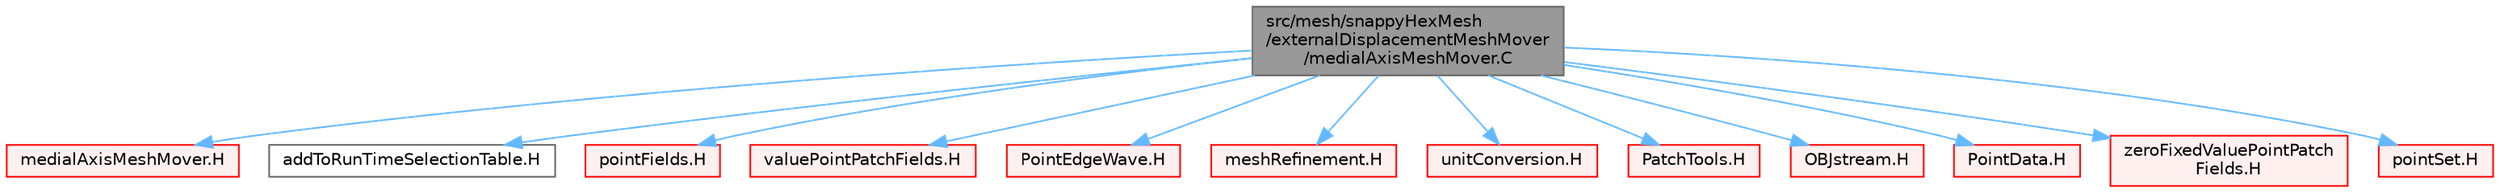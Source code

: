 digraph "src/mesh/snappyHexMesh/externalDisplacementMeshMover/medialAxisMeshMover.C"
{
 // LATEX_PDF_SIZE
  bgcolor="transparent";
  edge [fontname=Helvetica,fontsize=10,labelfontname=Helvetica,labelfontsize=10];
  node [fontname=Helvetica,fontsize=10,shape=box,height=0.2,width=0.4];
  Node1 [id="Node000001",label="src/mesh/snappyHexMesh\l/externalDisplacementMeshMover\l/medialAxisMeshMover.C",height=0.2,width=0.4,color="gray40", fillcolor="grey60", style="filled", fontcolor="black",tooltip=" "];
  Node1 -> Node2 [id="edge1_Node000001_Node000002",color="steelblue1",style="solid",tooltip=" "];
  Node2 [id="Node000002",label="medialAxisMeshMover.H",height=0.2,width=0.4,color="red", fillcolor="#FFF0F0", style="filled",URL="$medialAxisMeshMover_8H.html",tooltip=" "];
  Node1 -> Node380 [id="edge2_Node000001_Node000380",color="steelblue1",style="solid",tooltip=" "];
  Node380 [id="Node000380",label="addToRunTimeSelectionTable.H",height=0.2,width=0.4,color="grey40", fillcolor="white", style="filled",URL="$addToRunTimeSelectionTable_8H.html",tooltip="Macros for easy insertion into run-time selection tables."];
  Node1 -> Node4 [id="edge3_Node000001_Node000004",color="steelblue1",style="solid",tooltip=" "];
  Node4 [id="Node000004",label="pointFields.H",height=0.2,width=0.4,color="red", fillcolor="#FFF0F0", style="filled",URL="$pointFields_8H.html",tooltip=" "];
  Node1 -> Node381 [id="edge4_Node000001_Node000381",color="steelblue1",style="solid",tooltip=" "];
  Node381 [id="Node000381",label="valuePointPatchFields.H",height=0.2,width=0.4,color="red", fillcolor="#FFF0F0", style="filled",URL="$valuePointPatchFields_8H.html",tooltip=" "];
  Node1 -> Node383 [id="edge5_Node000001_Node000383",color="steelblue1",style="solid",tooltip=" "];
  Node383 [id="Node000383",label="PointEdgeWave.H",height=0.2,width=0.4,color="red", fillcolor="#FFF0F0", style="filled",URL="$PointEdgeWave_8H.html",tooltip=" "];
  Node1 -> Node353 [id="edge6_Node000001_Node000353",color="steelblue1",style="solid",tooltip=" "];
  Node353 [id="Node000353",label="meshRefinement.H",height=0.2,width=0.4,color="red", fillcolor="#FFF0F0", style="filled",URL="$meshRefinement_8H.html",tooltip=" "];
  Node1 -> Node385 [id="edge7_Node000001_Node000385",color="steelblue1",style="solid",tooltip=" "];
  Node385 [id="Node000385",label="unitConversion.H",height=0.2,width=0.4,color="red", fillcolor="#FFF0F0", style="filled",URL="$unitConversion_8H.html",tooltip="Unit conversion functions."];
  Node1 -> Node387 [id="edge8_Node000001_Node000387",color="steelblue1",style="solid",tooltip=" "];
  Node387 [id="Node000387",label="PatchTools.H",height=0.2,width=0.4,color="red", fillcolor="#FFF0F0", style="filled",URL="$PatchTools_8H.html",tooltip=" "];
  Node1 -> Node392 [id="edge9_Node000001_Node000392",color="steelblue1",style="solid",tooltip=" "];
  Node392 [id="Node000392",label="OBJstream.H",height=0.2,width=0.4,color="red", fillcolor="#FFF0F0", style="filled",URL="$OBJstream_8H.html",tooltip=" "];
  Node1 -> Node407 [id="edge10_Node000001_Node000407",color="steelblue1",style="solid",tooltip=" "];
  Node407 [id="Node000407",label="PointData.H",height=0.2,width=0.4,color="red", fillcolor="#FFF0F0", style="filled",URL="$PointData_8H.html",tooltip=" "];
  Node1 -> Node412 [id="edge11_Node000001_Node000412",color="steelblue1",style="solid",tooltip=" "];
  Node412 [id="Node000412",label="zeroFixedValuePointPatch\lFields.H",height=0.2,width=0.4,color="red", fillcolor="#FFF0F0", style="filled",URL="$zeroFixedValuePointPatchFields_8H.html",tooltip=" "];
  Node1 -> Node415 [id="edge12_Node000001_Node000415",color="steelblue1",style="solid",tooltip=" "];
  Node415 [id="Node000415",label="pointSet.H",height=0.2,width=0.4,color="red", fillcolor="#FFF0F0", style="filled",URL="$pointSet_8H.html",tooltip=" "];
}
